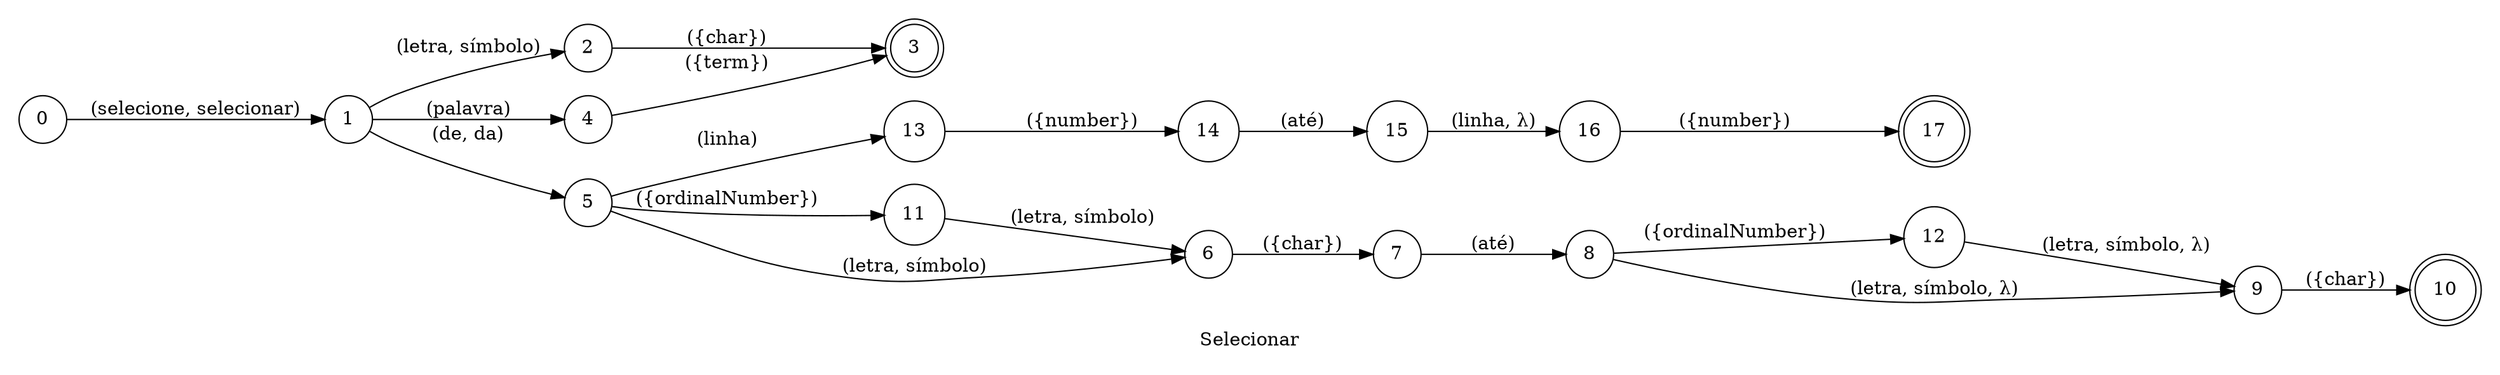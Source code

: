 digraph Select {
    id="select";
    label="Selecionar";
    lang="pt-BR";
    langName="Português";
    pad="0.2";
    rankdir=LR;
    node[shape=doublecircle]; 3 17 10;
    node[shape=circle];

    0 -> 1 [label="(selecione, selecionar)"];
    1 -> 2 [label="(letra, símbolo)"];
    2 -> 3 [label="({char})", store=word];
    1 -> 4 [label="(palavra)"];
    4 -> 3 [label="({term})", store=word];
    1 -> 5 [label="(de, da)"];
    5 -> 13 [label="(linha)", store=selectLine];
    13 -> 14 [label="({number})", store=from];
    14 -> 15 [label="(até)"];
    15 -> 16 [label="(linha, λ)"];
    16 -> 17 [label="({number})", store=to];
    5 -> 11 [label="({ordinalNumber})", normalizer="ordinalNumber", store=fromPosition];
    {5 11} -> 6 [label="(letra, símbolo)"];
    6 -> 7 [label="({char})", store=from];
    7 -> 8 [label="(até)"];
    {8 12} -> 9 [label="(letra, símbolo, λ)"];
    8 -> 12 [label="({ordinalNumber})", normalizer="ordinalNumber", store=toPosition];
    9 -> 10 [label="({char})", store=to];

    title="Selecionar";
    desc="Seleciona um pedaço de texto na linha atual";
}